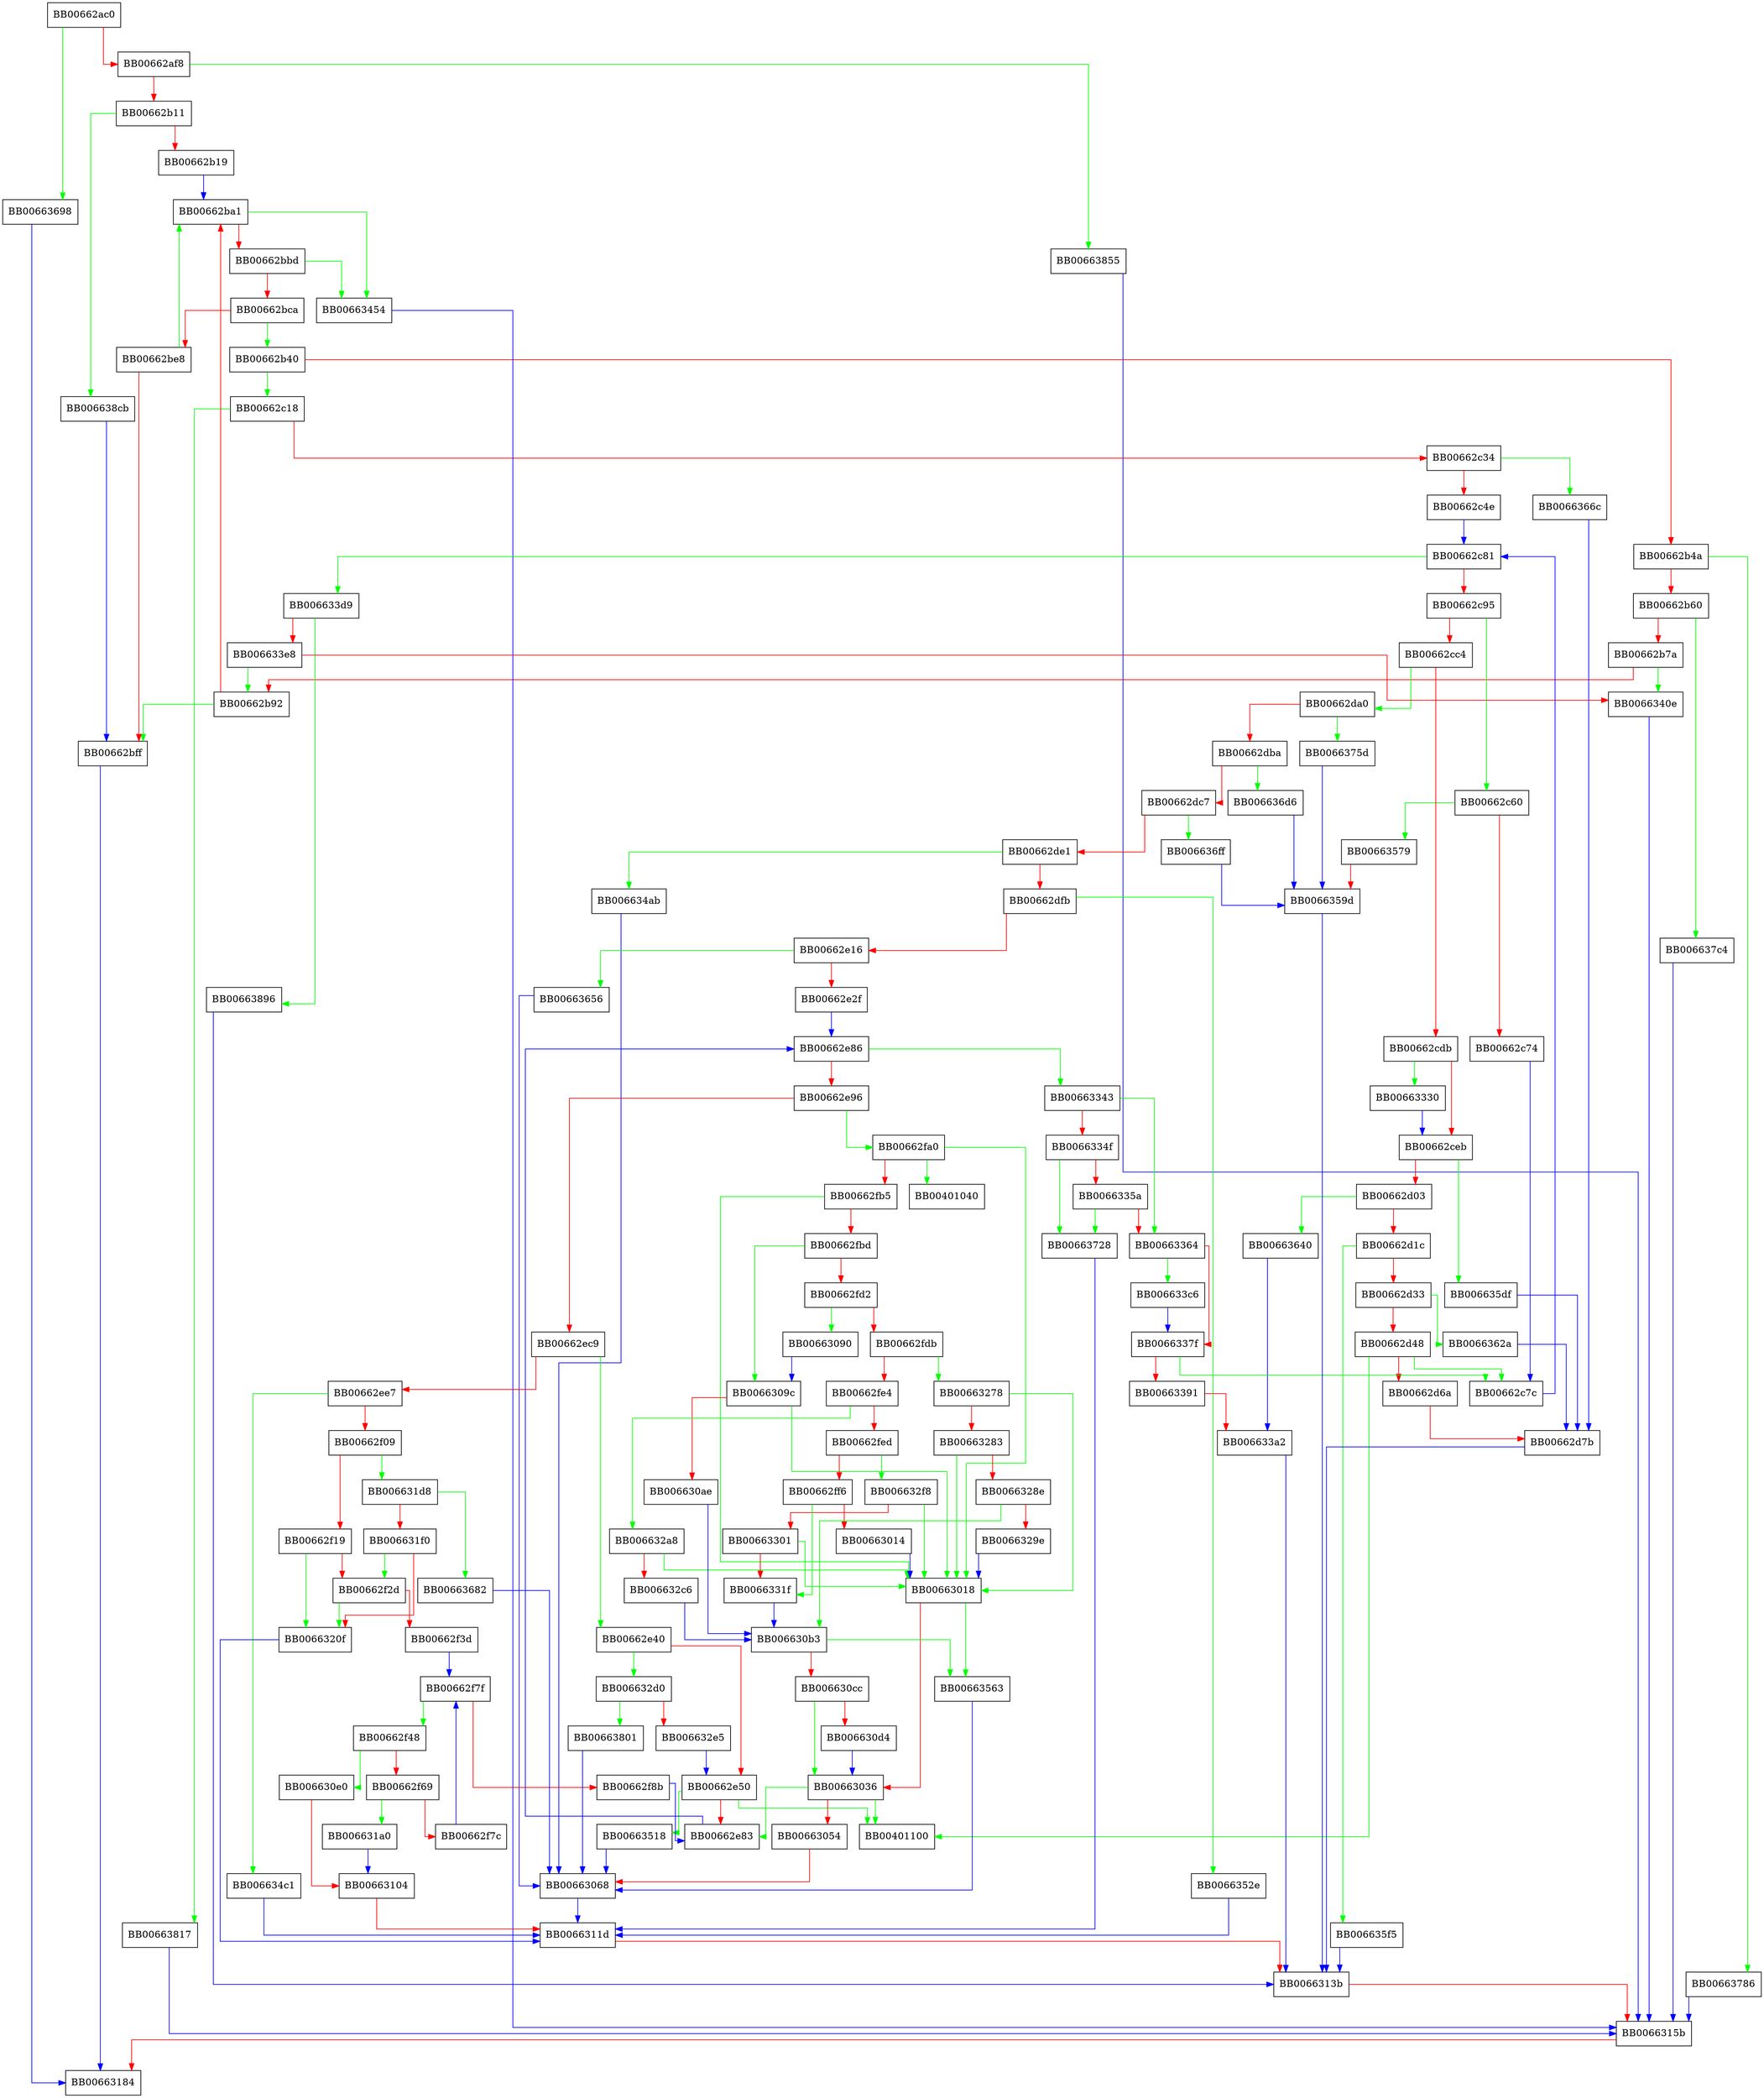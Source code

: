 digraph r2i_certpol {
  node [shape="box"];
  graph [splines=ortho];
  BB00662ac0 -> BB00663698 [color="green"];
  BB00662ac0 -> BB00662af8 [color="red"];
  BB00662af8 -> BB00663855 [color="green"];
  BB00662af8 -> BB00662b11 [color="red"];
  BB00662b11 -> BB006638cb [color="green"];
  BB00662b11 -> BB00662b19 [color="red"];
  BB00662b19 -> BB00662ba1 [color="blue"];
  BB00662b40 -> BB00662c18 [color="green"];
  BB00662b40 -> BB00662b4a [color="red"];
  BB00662b4a -> BB00663786 [color="green"];
  BB00662b4a -> BB00662b60 [color="red"];
  BB00662b60 -> BB006637c4 [color="green"];
  BB00662b60 -> BB00662b7a [color="red"];
  BB00662b7a -> BB0066340e [color="green"];
  BB00662b7a -> BB00662b92 [color="red"];
  BB00662b92 -> BB00662bff [color="green"];
  BB00662b92 -> BB00662ba1 [color="red"];
  BB00662ba1 -> BB00663454 [color="green"];
  BB00662ba1 -> BB00662bbd [color="red"];
  BB00662bbd -> BB00663454 [color="green"];
  BB00662bbd -> BB00662bca [color="red"];
  BB00662bca -> BB00662b40 [color="green"];
  BB00662bca -> BB00662be8 [color="red"];
  BB00662be8 -> BB00662ba1 [color="green"];
  BB00662be8 -> BB00662bff [color="red"];
  BB00662bff -> BB00663184 [color="blue"];
  BB00662c18 -> BB00663817 [color="green"];
  BB00662c18 -> BB00662c34 [color="red"];
  BB00662c34 -> BB0066366c [color="green"];
  BB00662c34 -> BB00662c4e [color="red"];
  BB00662c4e -> BB00662c81 [color="blue"];
  BB00662c60 -> BB00663579 [color="green"];
  BB00662c60 -> BB00662c74 [color="red"];
  BB00662c74 -> BB00662c7c [color="blue"];
  BB00662c7c -> BB00662c81 [color="blue"];
  BB00662c81 -> BB006633d9 [color="green"];
  BB00662c81 -> BB00662c95 [color="red"];
  BB00662c95 -> BB00662c60 [color="green"];
  BB00662c95 -> BB00662cc4 [color="red"];
  BB00662cc4 -> BB00662da0 [color="green"];
  BB00662cc4 -> BB00662cdb [color="red"];
  BB00662cdb -> BB00663330 [color="green"];
  BB00662cdb -> BB00662ceb [color="red"];
  BB00662ceb -> BB006635df [color="green"];
  BB00662ceb -> BB00662d03 [color="red"];
  BB00662d03 -> BB00663640 [color="green"];
  BB00662d03 -> BB00662d1c [color="red"];
  BB00662d1c -> BB006635f5 [color="green"];
  BB00662d1c -> BB00662d33 [color="red"];
  BB00662d33 -> BB0066362a [color="green"];
  BB00662d33 -> BB00662d48 [color="red"];
  BB00662d48 -> BB00401100 [color="green"];
  BB00662d48 -> BB00662c7c [color="green"];
  BB00662d48 -> BB00662d6a [color="red"];
  BB00662d6a -> BB00662d7b [color="red"];
  BB00662d7b -> BB0066313b [color="blue"];
  BB00662da0 -> BB0066375d [color="green"];
  BB00662da0 -> BB00662dba [color="red"];
  BB00662dba -> BB006636d6 [color="green"];
  BB00662dba -> BB00662dc7 [color="red"];
  BB00662dc7 -> BB006636ff [color="green"];
  BB00662dc7 -> BB00662de1 [color="red"];
  BB00662de1 -> BB006634ab [color="green"];
  BB00662de1 -> BB00662dfb [color="red"];
  BB00662dfb -> BB0066352e [color="green"];
  BB00662dfb -> BB00662e16 [color="red"];
  BB00662e16 -> BB00663656 [color="green"];
  BB00662e16 -> BB00662e2f [color="red"];
  BB00662e2f -> BB00662e86 [color="blue"];
  BB00662e40 -> BB006632d0 [color="green"];
  BB00662e40 -> BB00662e50 [color="red"];
  BB00662e50 -> BB00401100 [color="green"];
  BB00662e50 -> BB00663518 [color="green"];
  BB00662e50 -> BB00662e83 [color="red"];
  BB00662e83 -> BB00662e86 [color="blue"];
  BB00662e86 -> BB00663343 [color="green"];
  BB00662e86 -> BB00662e96 [color="red"];
  BB00662e96 -> BB00662fa0 [color="green"];
  BB00662e96 -> BB00662ec9 [color="red"];
  BB00662ec9 -> BB00662e40 [color="green"];
  BB00662ec9 -> BB00662ee7 [color="red"];
  BB00662ee7 -> BB006634c1 [color="green"];
  BB00662ee7 -> BB00662f09 [color="red"];
  BB00662f09 -> BB006631d8 [color="green"];
  BB00662f09 -> BB00662f19 [color="red"];
  BB00662f19 -> BB0066320f [color="green"];
  BB00662f19 -> BB00662f2d [color="red"];
  BB00662f2d -> BB0066320f [color="green"];
  BB00662f2d -> BB00662f3d [color="red"];
  BB00662f3d -> BB00662f7f [color="blue"];
  BB00662f48 -> BB006630e0 [color="green"];
  BB00662f48 -> BB00662f69 [color="red"];
  BB00662f69 -> BB006631a0 [color="green"];
  BB00662f69 -> BB00662f7c [color="red"];
  BB00662f7c -> BB00662f7f [color="blue"];
  BB00662f7f -> BB00662f48 [color="green"];
  BB00662f7f -> BB00662f8b [color="red"];
  BB00662f8b -> BB00662e83 [color="blue"];
  BB00662fa0 -> BB00401040 [color="green"];
  BB00662fa0 -> BB00663018 [color="green"];
  BB00662fa0 -> BB00662fb5 [color="red"];
  BB00662fb5 -> BB00663018 [color="green"];
  BB00662fb5 -> BB00662fbd [color="red"];
  BB00662fbd -> BB0066309c [color="green"];
  BB00662fbd -> BB00662fd2 [color="red"];
  BB00662fd2 -> BB00663090 [color="green"];
  BB00662fd2 -> BB00662fdb [color="red"];
  BB00662fdb -> BB00663278 [color="green"];
  BB00662fdb -> BB00662fe4 [color="red"];
  BB00662fe4 -> BB006632a8 [color="green"];
  BB00662fe4 -> BB00662fed [color="red"];
  BB00662fed -> BB006632f8 [color="green"];
  BB00662fed -> BB00662ff6 [color="red"];
  BB00662ff6 -> BB0066331f [color="green"];
  BB00662ff6 -> BB00663014 [color="red"];
  BB00663014 -> BB00663018 [color="blue"];
  BB00663018 -> BB00663563 [color="green"];
  BB00663018 -> BB00663036 [color="red"];
  BB00663036 -> BB00401100 [color="green"];
  BB00663036 -> BB00662e83 [color="green"];
  BB00663036 -> BB00663054 [color="red"];
  BB00663054 -> BB00663068 [color="red"];
  BB00663068 -> BB0066311d [color="blue"];
  BB00663090 -> BB0066309c [color="blue"];
  BB0066309c -> BB00663018 [color="green"];
  BB0066309c -> BB006630ae [color="red"];
  BB006630ae -> BB006630b3 [color="blue"];
  BB006630b3 -> BB00663563 [color="green"];
  BB006630b3 -> BB006630cc [color="red"];
  BB006630cc -> BB00663036 [color="green"];
  BB006630cc -> BB006630d4 [color="red"];
  BB006630d4 -> BB00663036 [color="blue"];
  BB006630e0 -> BB00663104 [color="red"];
  BB00663104 -> BB0066311d [color="red"];
  BB0066311d -> BB0066313b [color="red"];
  BB0066313b -> BB0066315b [color="red"];
  BB0066315b -> BB00663184 [color="red"];
  BB006631a0 -> BB00663104 [color="blue"];
  BB006631d8 -> BB00663682 [color="green"];
  BB006631d8 -> BB006631f0 [color="red"];
  BB006631f0 -> BB00662f2d [color="green"];
  BB006631f0 -> BB0066320f [color="red"];
  BB0066320f -> BB0066311d [color="blue"];
  BB00663278 -> BB00663018 [color="green"];
  BB00663278 -> BB00663283 [color="red"];
  BB00663283 -> BB00663018 [color="green"];
  BB00663283 -> BB0066328e [color="red"];
  BB0066328e -> BB006630b3 [color="green"];
  BB0066328e -> BB0066329e [color="red"];
  BB0066329e -> BB00663018 [color="blue"];
  BB006632a8 -> BB00663018 [color="green"];
  BB006632a8 -> BB006632c6 [color="red"];
  BB006632c6 -> BB006630b3 [color="blue"];
  BB006632d0 -> BB00663801 [color="green"];
  BB006632d0 -> BB006632e5 [color="red"];
  BB006632e5 -> BB00662e50 [color="blue"];
  BB006632f8 -> BB00663018 [color="green"];
  BB006632f8 -> BB00663301 [color="red"];
  BB00663301 -> BB00663018 [color="green"];
  BB00663301 -> BB0066331f [color="red"];
  BB0066331f -> BB006630b3 [color="blue"];
  BB00663330 -> BB00662ceb [color="blue"];
  BB00663343 -> BB00663364 [color="green"];
  BB00663343 -> BB0066334f [color="red"];
  BB0066334f -> BB00663728 [color="green"];
  BB0066334f -> BB0066335a [color="red"];
  BB0066335a -> BB00663728 [color="green"];
  BB0066335a -> BB00663364 [color="red"];
  BB00663364 -> BB006633c6 [color="green"];
  BB00663364 -> BB0066337f [color="red"];
  BB0066337f -> BB00662c7c [color="green"];
  BB0066337f -> BB00663391 [color="red"];
  BB00663391 -> BB006633a2 [color="red"];
  BB006633a2 -> BB0066313b [color="blue"];
  BB006633c6 -> BB0066337f [color="blue"];
  BB006633d9 -> BB00663896 [color="green"];
  BB006633d9 -> BB006633e8 [color="red"];
  BB006633e8 -> BB00662b92 [color="green"];
  BB006633e8 -> BB0066340e [color="red"];
  BB0066340e -> BB0066315b [color="blue"];
  BB00663454 -> BB0066315b [color="blue"];
  BB006634ab -> BB00663068 [color="blue"];
  BB006634c1 -> BB0066311d [color="blue"];
  BB00663518 -> BB00663068 [color="blue"];
  BB0066352e -> BB0066311d [color="blue"];
  BB00663563 -> BB00663068 [color="blue"];
  BB00663579 -> BB0066359d [color="red"];
  BB0066359d -> BB0066313b [color="blue"];
  BB006635df -> BB00662d7b [color="blue"];
  BB006635f5 -> BB0066313b [color="blue"];
  BB0066362a -> BB00662d7b [color="blue"];
  BB00663640 -> BB006633a2 [color="blue"];
  BB00663656 -> BB00663068 [color="blue"];
  BB0066366c -> BB00662d7b [color="blue"];
  BB00663682 -> BB00663068 [color="blue"];
  BB00663698 -> BB00663184 [color="blue"];
  BB006636d6 -> BB0066359d [color="blue"];
  BB006636ff -> BB0066359d [color="blue"];
  BB00663728 -> BB0066311d [color="blue"];
  BB0066375d -> BB0066359d [color="blue"];
  BB00663786 -> BB0066315b [color="blue"];
  BB006637c4 -> BB0066315b [color="blue"];
  BB00663801 -> BB00663068 [color="blue"];
  BB00663817 -> BB0066315b [color="blue"];
  BB00663855 -> BB0066315b [color="blue"];
  BB00663896 -> BB0066313b [color="blue"];
  BB006638cb -> BB00662bff [color="blue"];
}